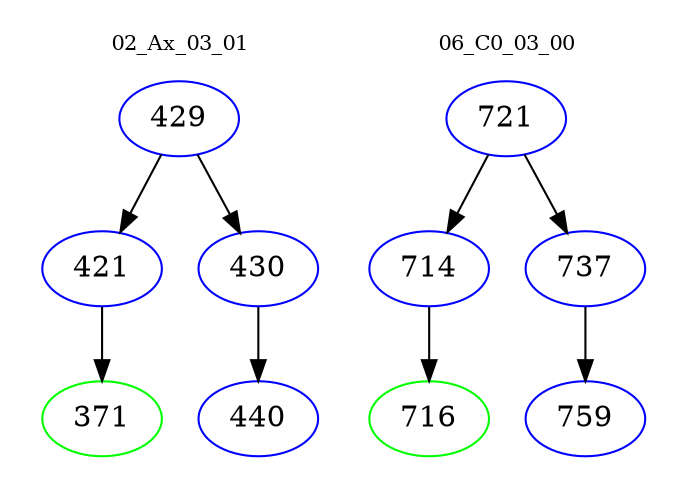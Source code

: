 digraph{
subgraph cluster_0 {
color = white
label = "02_Ax_03_01";
fontsize=10;
T0_429 [label="429", color="blue"]
T0_429 -> T0_421 [color="black"]
T0_421 [label="421", color="blue"]
T0_421 -> T0_371 [color="black"]
T0_371 [label="371", color="green"]
T0_429 -> T0_430 [color="black"]
T0_430 [label="430", color="blue"]
T0_430 -> T0_440 [color="black"]
T0_440 [label="440", color="blue"]
}
subgraph cluster_1 {
color = white
label = "06_C0_03_00";
fontsize=10;
T1_721 [label="721", color="blue"]
T1_721 -> T1_714 [color="black"]
T1_714 [label="714", color="blue"]
T1_714 -> T1_716 [color="black"]
T1_716 [label="716", color="green"]
T1_721 -> T1_737 [color="black"]
T1_737 [label="737", color="blue"]
T1_737 -> T1_759 [color="black"]
T1_759 [label="759", color="blue"]
}
}

